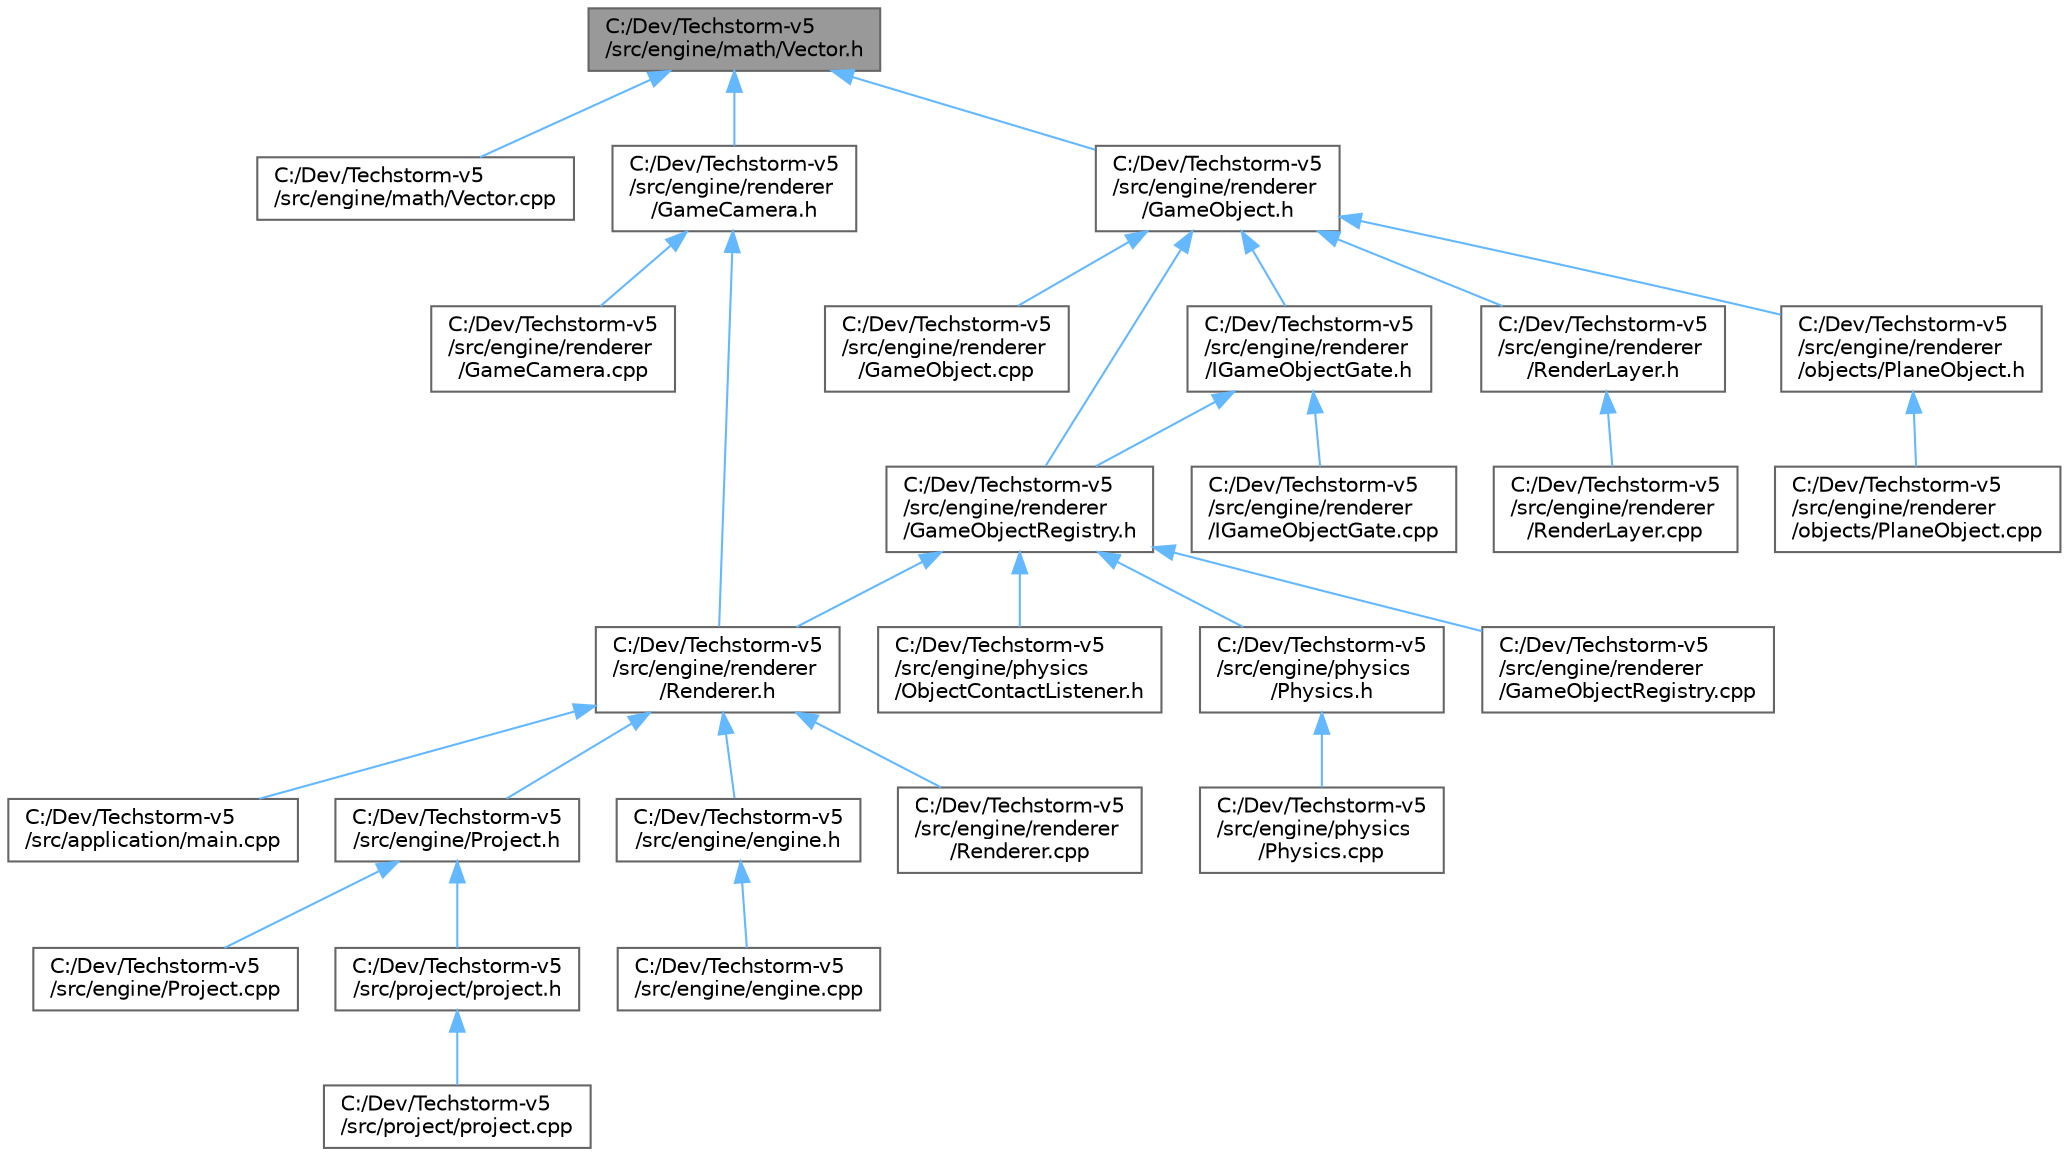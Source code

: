 digraph "C:/Dev/Techstorm-v5/src/engine/math/Vector.h"
{
 // LATEX_PDF_SIZE
  bgcolor="transparent";
  edge [fontname=Helvetica,fontsize=10,labelfontname=Helvetica,labelfontsize=10];
  node [fontname=Helvetica,fontsize=10,shape=box,height=0.2,width=0.4];
  Node1 [id="Node000001",label="C:/Dev/Techstorm-v5\l/src/engine/math/Vector.h",height=0.2,width=0.4,color="gray40", fillcolor="grey60", style="filled", fontcolor="black",tooltip=" "];
  Node1 -> Node2 [id="edge1_Node000001_Node000002",dir="back",color="steelblue1",style="solid",tooltip=" "];
  Node2 [id="Node000002",label="C:/Dev/Techstorm-v5\l/src/engine/math/Vector.cpp",height=0.2,width=0.4,color="grey40", fillcolor="white", style="filled",URL="$d6/d4f/_vector_8cpp.html",tooltip=" "];
  Node1 -> Node3 [id="edge2_Node000001_Node000003",dir="back",color="steelblue1",style="solid",tooltip=" "];
  Node3 [id="Node000003",label="C:/Dev/Techstorm-v5\l/src/engine/renderer\l/GameCamera.h",height=0.2,width=0.4,color="grey40", fillcolor="white", style="filled",URL="$d3/d41/_game_camera_8h.html",tooltip="Declares the GameCamera class."];
  Node3 -> Node4 [id="edge3_Node000003_Node000004",dir="back",color="steelblue1",style="solid",tooltip=" "];
  Node4 [id="Node000004",label="C:/Dev/Techstorm-v5\l/src/engine/renderer\l/GameCamera.cpp",height=0.2,width=0.4,color="grey40", fillcolor="white", style="filled",URL="$d9/d6a/_game_camera_8cpp.html",tooltip=" "];
  Node3 -> Node5 [id="edge4_Node000003_Node000005",dir="back",color="steelblue1",style="solid",tooltip=" "];
  Node5 [id="Node000005",label="C:/Dev/Techstorm-v5\l/src/engine/renderer\l/Renderer.h",height=0.2,width=0.4,color="grey40", fillcolor="white", style="filled",URL="$d3/da0/_renderer_8h.html",tooltip=" "];
  Node5 -> Node6 [id="edge5_Node000005_Node000006",dir="back",color="steelblue1",style="solid",tooltip=" "];
  Node6 [id="Node000006",label="C:/Dev/Techstorm-v5\l/src/application/main.cpp",height=0.2,width=0.4,color="grey40", fillcolor="white", style="filled",URL="$dd/d39/application_2main_8cpp.html",tooltip=" "];
  Node5 -> Node7 [id="edge6_Node000005_Node000007",dir="back",color="steelblue1",style="solid",tooltip=" "];
  Node7 [id="Node000007",label="C:/Dev/Techstorm-v5\l/src/engine/Project.h",height=0.2,width=0.4,color="grey40", fillcolor="white", style="filled",URL="$d8/d7d/engine_2_project_8h.html",tooltip=" "];
  Node7 -> Node8 [id="edge7_Node000007_Node000008",dir="back",color="steelblue1",style="solid",tooltip=" "];
  Node8 [id="Node000008",label="C:/Dev/Techstorm-v5\l/src/engine/Project.cpp",height=0.2,width=0.4,color="grey40", fillcolor="white", style="filled",URL="$d8/d0f/engine_2_project_8cpp.html",tooltip=" "];
  Node7 -> Node9 [id="edge8_Node000007_Node000009",dir="back",color="steelblue1",style="solid",tooltip=" "];
  Node9 [id="Node000009",label="C:/Dev/Techstorm-v5\l/src/project/project.h",height=0.2,width=0.4,color="grey40", fillcolor="white", style="filled",URL="$d1/def/project_2_project_8h.html",tooltip=" "];
  Node9 -> Node10 [id="edge9_Node000009_Node000010",dir="back",color="steelblue1",style="solid",tooltip=" "];
  Node10 [id="Node000010",label="C:/Dev/Techstorm-v5\l/src/project/project.cpp",height=0.2,width=0.4,color="grey40", fillcolor="white", style="filled",URL="$dc/d55/project_2_project_8cpp.html",tooltip=" "];
  Node5 -> Node11 [id="edge10_Node000005_Node000011",dir="back",color="steelblue1",style="solid",tooltip=" "];
  Node11 [id="Node000011",label="C:/Dev/Techstorm-v5\l/src/engine/engine.h",height=0.2,width=0.4,color="grey40", fillcolor="white", style="filled",URL="$d1/d55/engine_8h.html",tooltip=" "];
  Node11 -> Node12 [id="edge11_Node000011_Node000012",dir="back",color="steelblue1",style="solid",tooltip=" "];
  Node12 [id="Node000012",label="C:/Dev/Techstorm-v5\l/src/engine/engine.cpp",height=0.2,width=0.4,color="grey40", fillcolor="white", style="filled",URL="$da/d5c/engine_8cpp.html",tooltip=" "];
  Node5 -> Node13 [id="edge12_Node000005_Node000013",dir="back",color="steelblue1",style="solid",tooltip=" "];
  Node13 [id="Node000013",label="C:/Dev/Techstorm-v5\l/src/engine/renderer\l/Renderer.cpp",height=0.2,width=0.4,color="grey40", fillcolor="white", style="filled",URL="$da/d84/_renderer_8cpp.html",tooltip=" "];
  Node1 -> Node14 [id="edge13_Node000001_Node000014",dir="back",color="steelblue1",style="solid",tooltip=" "];
  Node14 [id="Node000014",label="C:/Dev/Techstorm-v5\l/src/engine/renderer\l/GameObject.h",height=0.2,width=0.4,color="grey40", fillcolor="white", style="filled",URL="$df/d91/_game_object_8h.html",tooltip=" "];
  Node14 -> Node15 [id="edge14_Node000014_Node000015",dir="back",color="steelblue1",style="solid",tooltip=" "];
  Node15 [id="Node000015",label="C:/Dev/Techstorm-v5\l/src/engine/renderer\l/GameObject.cpp",height=0.2,width=0.4,color="grey40", fillcolor="white", style="filled",URL="$d3/df6/_game_object_8cpp.html",tooltip=" "];
  Node14 -> Node16 [id="edge15_Node000014_Node000016",dir="back",color="steelblue1",style="solid",tooltip=" "];
  Node16 [id="Node000016",label="C:/Dev/Techstorm-v5\l/src/engine/renderer\l/GameObjectRegistry.h",height=0.2,width=0.4,color="grey40", fillcolor="white", style="filled",URL="$d9/dfc/_game_object_registry_8h.html",tooltip=" "];
  Node16 -> Node17 [id="edge16_Node000016_Node000017",dir="back",color="steelblue1",style="solid",tooltip=" "];
  Node17 [id="Node000017",label="C:/Dev/Techstorm-v5\l/src/engine/physics\l/ObjectContactListener.h",height=0.2,width=0.4,color="grey40", fillcolor="white", style="filled",URL="$d4/d8c/_object_contact_listener_8h.html",tooltip=" "];
  Node16 -> Node18 [id="edge17_Node000016_Node000018",dir="back",color="steelblue1",style="solid",tooltip=" "];
  Node18 [id="Node000018",label="C:/Dev/Techstorm-v5\l/src/engine/physics\l/Physics.h",height=0.2,width=0.4,color="grey40", fillcolor="white", style="filled",URL="$d8/d65/_physics_8h.html",tooltip=" "];
  Node18 -> Node19 [id="edge18_Node000018_Node000019",dir="back",color="steelblue1",style="solid",tooltip=" "];
  Node19 [id="Node000019",label="C:/Dev/Techstorm-v5\l/src/engine/physics\l/Physics.cpp",height=0.2,width=0.4,color="grey40", fillcolor="white", style="filled",URL="$d8/d6a/_physics_8cpp.html",tooltip=" "];
  Node16 -> Node20 [id="edge19_Node000016_Node000020",dir="back",color="steelblue1",style="solid",tooltip=" "];
  Node20 [id="Node000020",label="C:/Dev/Techstorm-v5\l/src/engine/renderer\l/GameObjectRegistry.cpp",height=0.2,width=0.4,color="grey40", fillcolor="white", style="filled",URL="$d7/d03/_game_object_registry_8cpp.html",tooltip=" "];
  Node16 -> Node5 [id="edge20_Node000016_Node000005",dir="back",color="steelblue1",style="solid",tooltip=" "];
  Node14 -> Node21 [id="edge21_Node000014_Node000021",dir="back",color="steelblue1",style="solid",tooltip=" "];
  Node21 [id="Node000021",label="C:/Dev/Techstorm-v5\l/src/engine/renderer\l/IGameObjectGate.h",height=0.2,width=0.4,color="grey40", fillcolor="white", style="filled",URL="$db/d88/_i_game_object_gate_8h.html",tooltip=" "];
  Node21 -> Node16 [id="edge22_Node000021_Node000016",dir="back",color="steelblue1",style="solid",tooltip=" "];
  Node21 -> Node22 [id="edge23_Node000021_Node000022",dir="back",color="steelblue1",style="solid",tooltip=" "];
  Node22 [id="Node000022",label="C:/Dev/Techstorm-v5\l/src/engine/renderer\l/IGameObjectGate.cpp",height=0.2,width=0.4,color="grey40", fillcolor="white", style="filled",URL="$df/d87/_i_game_object_gate_8cpp.html",tooltip=" "];
  Node14 -> Node23 [id="edge24_Node000014_Node000023",dir="back",color="steelblue1",style="solid",tooltip=" "];
  Node23 [id="Node000023",label="C:/Dev/Techstorm-v5\l/src/engine/renderer\l/RenderLayer.h",height=0.2,width=0.4,color="grey40", fillcolor="white", style="filled",URL="$da/de1/_render_layer_8h.html",tooltip=" "];
  Node23 -> Node24 [id="edge25_Node000023_Node000024",dir="back",color="steelblue1",style="solid",tooltip=" "];
  Node24 [id="Node000024",label="C:/Dev/Techstorm-v5\l/src/engine/renderer\l/RenderLayer.cpp",height=0.2,width=0.4,color="grey40", fillcolor="white", style="filled",URL="$da/d6a/_render_layer_8cpp.html",tooltip=" "];
  Node14 -> Node25 [id="edge26_Node000014_Node000025",dir="back",color="steelblue1",style="solid",tooltip=" "];
  Node25 [id="Node000025",label="C:/Dev/Techstorm-v5\l/src/engine/renderer\l/objects/PlaneObject.h",height=0.2,width=0.4,color="grey40", fillcolor="white", style="filled",URL="$d9/dd7/_plane_object_8h.html",tooltip=" "];
  Node25 -> Node26 [id="edge27_Node000025_Node000026",dir="back",color="steelblue1",style="solid",tooltip=" "];
  Node26 [id="Node000026",label="C:/Dev/Techstorm-v5\l/src/engine/renderer\l/objects/PlaneObject.cpp",height=0.2,width=0.4,color="grey40", fillcolor="white", style="filled",URL="$db/d4a/_plane_object_8cpp.html",tooltip=" "];
}
